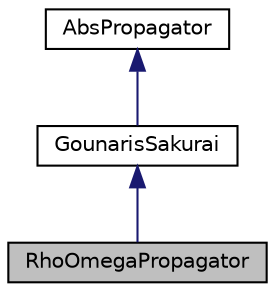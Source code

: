 digraph "RhoOmegaPropagator"
{
  edge [fontname="Helvetica",fontsize="10",labelfontname="Helvetica",labelfontsize="10"];
  node [fontname="Helvetica",fontsize="10",shape=record];
  Node1 [label="RhoOmegaPropagator",height=0.2,width=0.4,color="black", fillcolor="grey75", style="filled", fontcolor="black"];
  Node2 -> Node1 [dir="back",color="midnightblue",fontsize="10",style="solid",fontname="Helvetica"];
  Node2 [label="GounarisSakurai",height=0.2,width=0.4,color="black", fillcolor="white", style="filled",URL="$class_gounaris_sakurai.html"];
  Node3 -> Node2 [dir="back",color="midnightblue",fontsize="10",style="solid",fontname="Helvetica"];
  Node3 [label="AbsPropagator",height=0.2,width=0.4,color="black", fillcolor="white", style="filled",URL="$class_abs_propagator.html"];
}
